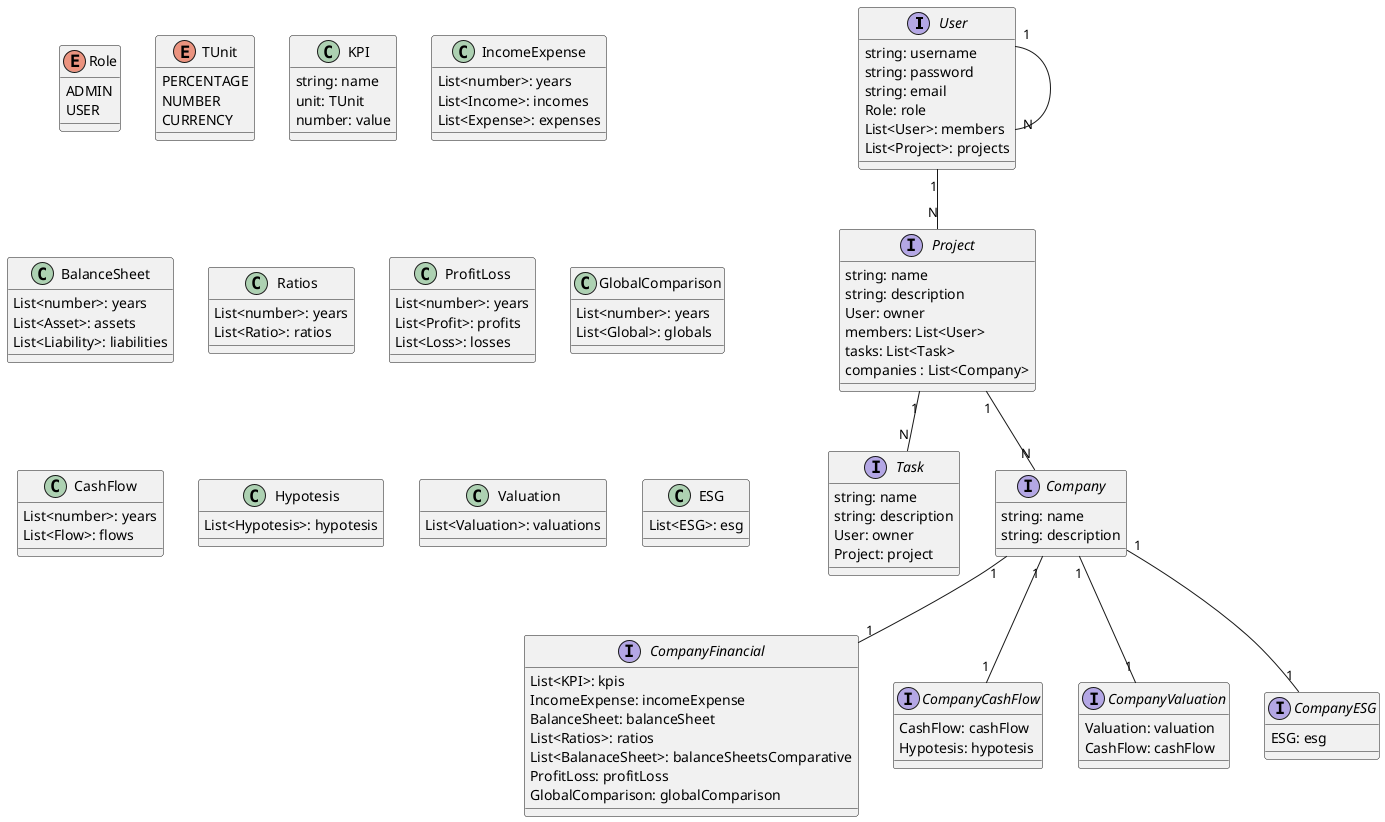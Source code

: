@startuml ModeloConceptual

interface       User{
    string: username
    string: password
    string: email
    Role: role
    List<User>: members
    List<Project>: projects
}

interface      Project{
    string: name
    string: description
    User: owner
    members: List<User>
    tasks: List<Task>
    companies : List<Company>
}

interface      Task{
    string: name
    string: description
    User: owner
    Project: project
}

interface      Company{
    string: name
    string: description
}

interface CompanyFinancial{
    List<KPI>: kpis
    IncomeExpense: incomeExpense
    BalanceSheet: balanceSheet
    List<Ratios>: ratios
    List<BalanaceSheet>: balanceSheetsComparative
    ProfitLoss: profitLoss
    GlobalComparison: globalComparison
}

interface CompanyCashFlow{
    CashFlow: cashFlow
    Hypotesis: hypotesis
}

interface CompanyValuation{
    Valuation: valuation
    CashFlow: cashFlow
}

interface CompanyESG{
    ESG: esg
}

enum Role{
    ADMIN
    USER
}

enum TUnit{
    PERCENTAGE
    NUMBER
    CURRENCY
}

class KPI{
    string: name
    unit: TUnit
    number: value
}

class IncomeExpense{
    List<number>: years
    List<Income>: incomes
    List<Expense>: expenses
}

class BalanceSheet{
    List<number>: years
    List<Asset>: assets
    List<Liability>: liabilities
}

class Ratios{
    List<number>: years
    List<Ratio>: ratios
}

class ProfitLoss{
    List<number>: years
    List<Profit>: profits
    List<Loss>: losses
}

class GlobalComparison{
    List<number>: years
    List<Global>: globals
}

class CashFlow{
    List<number>: years
    List<Flow>: flows
}

class Hypotesis{
    List<Hypotesis>: hypotesis
}

class Valuation{
    List<Valuation>: valuations
}

class ESG{
    List<ESG>: esg
}


User "1" -- "N" Project
User "1" -- "N" User
Project "1" -- "N" Task
Project "1" -- "N" Company
Company "1" -- "1" CompanyFinancial
Company "1" -- "1" CompanyCashFlow
Company "1" -- "1" CompanyValuation
Company "1" -- "1" CompanyESG

@enduml